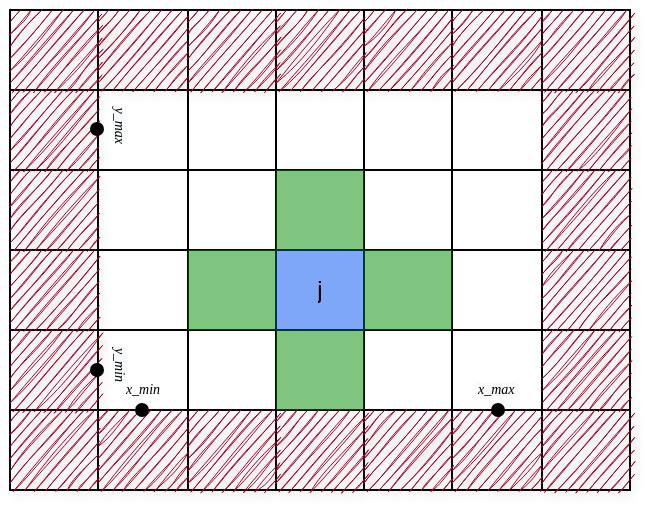 <mxfile version="13.6.2" type="device" pages="2"><diagram id="EtrJ1fLhHXyNMINX0zzC" name="Page-1"><mxGraphModel dx="357" dy="317" grid="0" gridSize="10" guides="1" tooltips="1" connect="1" arrows="1" fold="1" page="1" pageScale="1" pageWidth="850" pageHeight="1100" math="0" shadow="0"><root><mxCell id="0"/><mxCell id="1" parent="0"/><mxCell id="hqc2QXnLK9tGbgUKbMh8-470" value="" style="shape=table;html=1;whiteSpace=wrap;startSize=0;container=1;collapsible=0;childLayout=tableLayout;" parent="1" vertex="1"><mxGeometry x="280" y="370" width="310" height="240" as="geometry"/></mxCell><mxCell id="hqc2QXnLK9tGbgUKbMh8-513" style="shape=partialRectangle;html=1;whiteSpace=wrap;collapsible=0;dropTarget=0;pointerEvents=0;fillColor=none;top=0;left=0;bottom=0;right=0;points=[[0,0.5],[1,0.5]];portConstraint=eastwest;" parent="hqc2QXnLK9tGbgUKbMh8-470" vertex="1"><mxGeometry width="310" height="40" as="geometry"/></mxCell><mxCell id="hqc2QXnLK9tGbgUKbMh8-514" style="shape=partialRectangle;html=1;whiteSpace=wrap;connectable=0;overflow=hidden;top=0;left=0;bottom=0;right=0;fillColor=#a20025;dashed=1;strokeColor=#6F0000;fontColor=#ffffff;sketch=1;shadow=1;" parent="hqc2QXnLK9tGbgUKbMh8-513" vertex="1"><mxGeometry width="44" height="40" as="geometry"/></mxCell><mxCell id="hqc2QXnLK9tGbgUKbMh8-515" style="shape=partialRectangle;html=1;whiteSpace=wrap;connectable=0;overflow=hidden;top=0;left=0;bottom=0;right=0;fillColor=#a20025;dashed=1;strokeColor=#6F0000;fontColor=#ffffff;sketch=1;shadow=1;" parent="hqc2QXnLK9tGbgUKbMh8-513" vertex="1"><mxGeometry x="44" width="45" height="40" as="geometry"/></mxCell><mxCell id="hqc2QXnLK9tGbgUKbMh8-516" style="shape=partialRectangle;html=1;whiteSpace=wrap;connectable=0;overflow=hidden;top=0;left=0;bottom=0;right=0;fillColor=#a20025;dashed=1;strokeColor=#6F0000;fontColor=#ffffff;sketch=1;shadow=1;" parent="hqc2QXnLK9tGbgUKbMh8-513" vertex="1"><mxGeometry x="89" width="44" height="40" as="geometry"/></mxCell><mxCell id="hqc2QXnLK9tGbgUKbMh8-534" style="shape=partialRectangle;html=1;whiteSpace=wrap;connectable=0;overflow=hidden;top=0;left=0;bottom=0;right=0;fillColor=#a20025;dashed=1;strokeColor=#6F0000;fontColor=#ffffff;sketch=1;shadow=1;" parent="hqc2QXnLK9tGbgUKbMh8-513" vertex="1"><mxGeometry x="133" width="44" height="40" as="geometry"/></mxCell><mxCell id="hqc2QXnLK9tGbgUKbMh8-517" style="shape=partialRectangle;html=1;whiteSpace=wrap;connectable=0;overflow=hidden;top=0;left=0;bottom=0;right=0;fillColor=#a20025;dashed=1;strokeColor=#6F0000;fontColor=#ffffff;sketch=1;shadow=1;" parent="hqc2QXnLK9tGbgUKbMh8-513" vertex="1"><mxGeometry x="177" width="44" height="40" as="geometry"/></mxCell><mxCell id="hqc2QXnLK9tGbgUKbMh8-518" style="shape=partialRectangle;html=1;whiteSpace=wrap;connectable=0;overflow=hidden;top=0;left=0;bottom=0;right=0;fillColor=#a20025;dashed=1;strokeColor=#6F0000;fontColor=#ffffff;sketch=1;shadow=1;" parent="hqc2QXnLK9tGbgUKbMh8-513" vertex="1"><mxGeometry x="221" width="45" height="40" as="geometry"/></mxCell><mxCell id="hqc2QXnLK9tGbgUKbMh8-519" style="shape=partialRectangle;html=1;whiteSpace=wrap;connectable=0;overflow=hidden;top=0;left=0;bottom=0;right=0;fillColor=#a20025;dashed=1;strokeColor=#6F0000;fontColor=#ffffff;sketch=1;shadow=1;" parent="hqc2QXnLK9tGbgUKbMh8-513" vertex="1"><mxGeometry x="266" width="44" height="40" as="geometry"/></mxCell><mxCell id="hqc2QXnLK9tGbgUKbMh8-471" value="" style="shape=partialRectangle;html=1;whiteSpace=wrap;collapsible=0;dropTarget=0;pointerEvents=0;fillColor=none;top=0;left=0;bottom=0;right=0;points=[[0,0.5],[1,0.5]];portConstraint=eastwest;" parent="hqc2QXnLK9tGbgUKbMh8-470" vertex="1"><mxGeometry y="40" width="310" height="40" as="geometry"/></mxCell><mxCell id="hqc2QXnLK9tGbgUKbMh8-507" style="shape=partialRectangle;html=1;whiteSpace=wrap;connectable=0;overflow=hidden;top=0;left=0;bottom=0;right=0;fillColor=#a20025;dashed=1;strokeColor=#6F0000;fontColor=#ffffff;sketch=1;shadow=1;" parent="hqc2QXnLK9tGbgUKbMh8-471" vertex="1"><mxGeometry width="44" height="40" as="geometry"/></mxCell><mxCell id="hqc2QXnLK9tGbgUKbMh8-472" value="" style="shape=partialRectangle;html=1;whiteSpace=wrap;connectable=0;overflow=hidden;fillColor=none;top=0;left=0;bottom=0;right=0;" parent="hqc2QXnLK9tGbgUKbMh8-471" vertex="1"><mxGeometry x="44" width="45" height="40" as="geometry"/></mxCell><mxCell id="hqc2QXnLK9tGbgUKbMh8-473" value="" style="shape=partialRectangle;html=1;whiteSpace=wrap;connectable=0;overflow=hidden;fillColor=none;top=0;left=0;bottom=0;right=0;" parent="hqc2QXnLK9tGbgUKbMh8-471" vertex="1"><mxGeometry x="89" width="44" height="40" as="geometry"/></mxCell><mxCell id="hqc2QXnLK9tGbgUKbMh8-535" style="shape=partialRectangle;html=1;whiteSpace=wrap;connectable=0;overflow=hidden;fillColor=none;top=0;left=0;bottom=0;right=0;" parent="hqc2QXnLK9tGbgUKbMh8-471" vertex="1"><mxGeometry x="133" width="44" height="40" as="geometry"/></mxCell><mxCell id="hqc2QXnLK9tGbgUKbMh8-474" value="" style="shape=partialRectangle;html=1;whiteSpace=wrap;connectable=0;overflow=hidden;fillColor=none;top=0;left=0;bottom=0;right=0;" parent="hqc2QXnLK9tGbgUKbMh8-471" vertex="1"><mxGeometry x="177" width="44" height="40" as="geometry"/></mxCell><mxCell id="hqc2QXnLK9tGbgUKbMh8-475" value="" style="shape=partialRectangle;html=1;whiteSpace=wrap;connectable=0;overflow=hidden;fillColor=none;top=0;left=0;bottom=0;right=0;" parent="hqc2QXnLK9tGbgUKbMh8-471" vertex="1"><mxGeometry x="221" width="45" height="40" as="geometry"/></mxCell><mxCell id="hqc2QXnLK9tGbgUKbMh8-476" value="" style="shape=partialRectangle;html=1;whiteSpace=wrap;connectable=0;overflow=hidden;top=0;left=0;bottom=0;right=0;fillColor=#a20025;dashed=1;strokeColor=#6F0000;fontColor=#ffffff;sketch=1;shadow=1;" parent="hqc2QXnLK9tGbgUKbMh8-471" vertex="1"><mxGeometry x="266" width="44" height="40" as="geometry"/></mxCell><mxCell id="hqc2QXnLK9tGbgUKbMh8-477" value="" style="shape=partialRectangle;html=1;whiteSpace=wrap;collapsible=0;dropTarget=0;pointerEvents=0;fillColor=none;top=0;left=0;bottom=0;right=0;points=[[0,0.5],[1,0.5]];portConstraint=eastwest;" parent="hqc2QXnLK9tGbgUKbMh8-470" vertex="1"><mxGeometry y="80" width="310" height="40" as="geometry"/></mxCell><mxCell id="hqc2QXnLK9tGbgUKbMh8-508" style="shape=partialRectangle;html=1;whiteSpace=wrap;connectable=0;overflow=hidden;top=0;left=0;bottom=0;right=0;fillColor=#a20025;dashed=1;strokeColor=#6F0000;fontColor=#ffffff;sketch=1;shadow=1;" parent="hqc2QXnLK9tGbgUKbMh8-477" vertex="1"><mxGeometry width="44" height="40" as="geometry"/></mxCell><mxCell id="hqc2QXnLK9tGbgUKbMh8-478" value="" style="shape=partialRectangle;html=1;whiteSpace=wrap;connectable=0;overflow=hidden;fillColor=none;top=0;left=0;bottom=0;right=0;" parent="hqc2QXnLK9tGbgUKbMh8-477" vertex="1"><mxGeometry x="44" width="45" height="40" as="geometry"/></mxCell><mxCell id="hqc2QXnLK9tGbgUKbMh8-479" value="" style="shape=partialRectangle;html=1;whiteSpace=wrap;connectable=0;overflow=hidden;fillColor=none;top=0;left=0;bottom=0;right=0;" parent="hqc2QXnLK9tGbgUKbMh8-477" vertex="1"><mxGeometry x="89" width="44" height="40" as="geometry"/></mxCell><mxCell id="hqc2QXnLK9tGbgUKbMh8-536" value="" style="shape=partialRectangle;html=1;whiteSpace=wrap;connectable=0;overflow=hidden;fillColor=#008a00;top=0;left=0;bottom=0;right=0;sketch=0;strokeColor=#005700;fontColor=#ffffff;opacity=50;" parent="hqc2QXnLK9tGbgUKbMh8-477" vertex="1"><mxGeometry x="133" width="44" height="40" as="geometry"/></mxCell><mxCell id="hqc2QXnLK9tGbgUKbMh8-480" value="" style="shape=partialRectangle;html=1;whiteSpace=wrap;connectable=0;overflow=hidden;fillColor=none;top=0;left=0;bottom=0;right=0;strokeColor=#6600CC;" parent="hqc2QXnLK9tGbgUKbMh8-477" vertex="1"><mxGeometry x="177" width="44" height="40" as="geometry"/></mxCell><mxCell id="hqc2QXnLK9tGbgUKbMh8-481" value="" style="shape=partialRectangle;html=1;whiteSpace=wrap;connectable=0;overflow=hidden;fillColor=none;top=0;left=0;bottom=0;right=0;" parent="hqc2QXnLK9tGbgUKbMh8-477" vertex="1"><mxGeometry x="221" width="45" height="40" as="geometry"/></mxCell><mxCell id="hqc2QXnLK9tGbgUKbMh8-482" value="" style="shape=partialRectangle;html=1;whiteSpace=wrap;connectable=0;overflow=hidden;top=0;left=0;bottom=0;right=0;fillColor=#a20025;dashed=1;strokeColor=#6F0000;fontColor=#ffffff;sketch=1;shadow=1;" parent="hqc2QXnLK9tGbgUKbMh8-477" vertex="1"><mxGeometry x="266" width="44" height="40" as="geometry"/></mxCell><mxCell id="hqc2QXnLK9tGbgUKbMh8-489" value="" style="shape=partialRectangle;html=1;whiteSpace=wrap;collapsible=0;dropTarget=0;pointerEvents=0;fillColor=none;top=0;left=0;bottom=0;right=0;points=[[0,0.5],[1,0.5]];portConstraint=eastwest;" parent="hqc2QXnLK9tGbgUKbMh8-470" vertex="1"><mxGeometry y="120" width="310" height="40" as="geometry"/></mxCell><mxCell id="hqc2QXnLK9tGbgUKbMh8-510" style="shape=partialRectangle;html=1;whiteSpace=wrap;connectable=0;overflow=hidden;top=0;left=0;bottom=0;right=0;fillColor=#a20025;dashed=1;strokeColor=#6F0000;fontColor=#ffffff;sketch=1;shadow=1;" parent="hqc2QXnLK9tGbgUKbMh8-489" vertex="1"><mxGeometry width="44" height="40" as="geometry"/></mxCell><mxCell id="hqc2QXnLK9tGbgUKbMh8-490" value="" style="shape=partialRectangle;html=1;whiteSpace=wrap;connectable=0;overflow=hidden;fillColor=none;top=0;left=0;bottom=0;right=0;" parent="hqc2QXnLK9tGbgUKbMh8-489" vertex="1"><mxGeometry x="44" width="45" height="40" as="geometry"/></mxCell><mxCell id="hqc2QXnLK9tGbgUKbMh8-491" value="" style="shape=partialRectangle;html=1;whiteSpace=wrap;connectable=0;overflow=hidden;fillColor=#008a00;top=0;left=0;bottom=0;right=0;strokeColor=#005700;fontColor=#ffffff;opacity=50;" parent="hqc2QXnLK9tGbgUKbMh8-489" vertex="1"><mxGeometry x="89" width="44" height="40" as="geometry"/></mxCell><mxCell id="hqc2QXnLK9tGbgUKbMh8-538" value="&lt;font color=&quot;#000000&quot;&gt;j&lt;/font&gt;" style="shape=partialRectangle;html=1;whiteSpace=wrap;connectable=0;overflow=hidden;fillColor=#0050ef;top=0;left=0;bottom=0;right=0;strokeColor=#001DBC;fontColor=#ffffff;opacity=50;" parent="hqc2QXnLK9tGbgUKbMh8-489" vertex="1"><mxGeometry x="133" width="44" height="40" as="geometry"/></mxCell><mxCell id="hqc2QXnLK9tGbgUKbMh8-492" value="" style="shape=partialRectangle;html=1;whiteSpace=wrap;connectable=0;overflow=hidden;fillColor=#008a00;top=0;left=0;bottom=0;right=0;strokeColor=#005700;fontColor=#ffffff;opacity=50;" parent="hqc2QXnLK9tGbgUKbMh8-489" vertex="1"><mxGeometry x="177" width="44" height="40" as="geometry"/></mxCell><mxCell id="hqc2QXnLK9tGbgUKbMh8-493" value="" style="shape=partialRectangle;html=1;whiteSpace=wrap;connectable=0;overflow=hidden;fillColor=none;top=0;left=0;bottom=0;right=0;" parent="hqc2QXnLK9tGbgUKbMh8-489" vertex="1"><mxGeometry x="221" width="45" height="40" as="geometry"/></mxCell><mxCell id="hqc2QXnLK9tGbgUKbMh8-494" value="" style="shape=partialRectangle;html=1;whiteSpace=wrap;connectable=0;overflow=hidden;top=0;left=0;bottom=0;right=0;fillColor=#a20025;dashed=1;strokeColor=#6F0000;fontColor=#ffffff;sketch=1;shadow=1;" parent="hqc2QXnLK9tGbgUKbMh8-489" vertex="1"><mxGeometry x="266" width="44" height="40" as="geometry"/></mxCell><mxCell id="hqc2QXnLK9tGbgUKbMh8-495" value="" style="shape=partialRectangle;html=1;whiteSpace=wrap;collapsible=0;dropTarget=0;pointerEvents=0;fillColor=none;top=0;left=0;bottom=0;right=0;points=[[0,0.5],[1,0.5]];portConstraint=eastwest;" parent="hqc2QXnLK9tGbgUKbMh8-470" vertex="1"><mxGeometry y="160" width="310" height="40" as="geometry"/></mxCell><mxCell id="hqc2QXnLK9tGbgUKbMh8-511" style="shape=partialRectangle;html=1;whiteSpace=wrap;connectable=0;overflow=hidden;top=0;left=0;bottom=0;right=0;fillColor=#a20025;dashed=1;strokeColor=#6F0000;fontColor=#ffffff;sketch=1;shadow=1;" parent="hqc2QXnLK9tGbgUKbMh8-495" vertex="1"><mxGeometry width="44" height="40" as="geometry"/></mxCell><mxCell id="hqc2QXnLK9tGbgUKbMh8-496" value="" style="shape=partialRectangle;html=1;whiteSpace=wrap;connectable=0;overflow=hidden;fillColor=none;top=0;left=0;bottom=0;right=0;" parent="hqc2QXnLK9tGbgUKbMh8-495" vertex="1"><mxGeometry x="44" width="45" height="40" as="geometry"/></mxCell><mxCell id="hqc2QXnLK9tGbgUKbMh8-497" value="" style="shape=partialRectangle;html=1;whiteSpace=wrap;connectable=0;overflow=hidden;fillColor=none;top=0;left=0;bottom=0;right=0;" parent="hqc2QXnLK9tGbgUKbMh8-495" vertex="1"><mxGeometry x="89" width="44" height="40" as="geometry"/></mxCell><mxCell id="hqc2QXnLK9tGbgUKbMh8-539" style="shape=partialRectangle;html=1;whiteSpace=wrap;connectable=0;overflow=hidden;fillColor=#008a00;top=0;left=0;bottom=0;right=0;strokeColor=#005700;fontColor=#ffffff;opacity=50;" parent="hqc2QXnLK9tGbgUKbMh8-495" vertex="1"><mxGeometry x="133" width="44" height="40" as="geometry"/></mxCell><mxCell id="hqc2QXnLK9tGbgUKbMh8-498" value="" style="shape=partialRectangle;html=1;whiteSpace=wrap;connectable=0;overflow=hidden;fillColor=none;top=0;left=0;bottom=0;right=0;" parent="hqc2QXnLK9tGbgUKbMh8-495" vertex="1"><mxGeometry x="177" width="44" height="40" as="geometry"/></mxCell><mxCell id="hqc2QXnLK9tGbgUKbMh8-499" value="" style="shape=partialRectangle;html=1;whiteSpace=wrap;connectable=0;overflow=hidden;fillColor=none;top=0;left=0;bottom=0;right=0;" parent="hqc2QXnLK9tGbgUKbMh8-495" vertex="1"><mxGeometry x="221" width="45" height="40" as="geometry"/></mxCell><mxCell id="hqc2QXnLK9tGbgUKbMh8-500" value="" style="shape=partialRectangle;html=1;whiteSpace=wrap;connectable=0;overflow=hidden;top=0;left=0;bottom=0;right=0;fillColor=#a20025;dashed=1;strokeColor=#6F0000;fontColor=#ffffff;sketch=1;shadow=1;" parent="hqc2QXnLK9tGbgUKbMh8-495" vertex="1"><mxGeometry x="266" width="44" height="40" as="geometry"/></mxCell><mxCell id="hqc2QXnLK9tGbgUKbMh8-501" value="" style="shape=partialRectangle;html=1;whiteSpace=wrap;collapsible=0;dropTarget=0;pointerEvents=0;fillColor=none;top=0;left=0;bottom=0;right=0;points=[[0,0.5],[1,0.5]];portConstraint=eastwest;" parent="hqc2QXnLK9tGbgUKbMh8-470" vertex="1"><mxGeometry y="200" width="310" height="40" as="geometry"/></mxCell><mxCell id="hqc2QXnLK9tGbgUKbMh8-512" style="shape=partialRectangle;html=1;whiteSpace=wrap;connectable=0;overflow=hidden;top=0;left=0;bottom=0;right=0;fillColor=#a20025;dashed=1;strokeColor=#6F0000;fontColor=#ffffff;sketch=1;shadow=1;" parent="hqc2QXnLK9tGbgUKbMh8-501" vertex="1"><mxGeometry width="44" height="40" as="geometry"/></mxCell><mxCell id="hqc2QXnLK9tGbgUKbMh8-502" value="" style="shape=partialRectangle;html=1;whiteSpace=wrap;connectable=0;overflow=hidden;top=0;left=0;bottom=0;right=0;fillColor=#a20025;dashed=1;strokeColor=#6F0000;fontColor=#ffffff;sketch=1;shadow=1;" parent="hqc2QXnLK9tGbgUKbMh8-501" vertex="1"><mxGeometry x="44" width="45" height="40" as="geometry"/></mxCell><mxCell id="hqc2QXnLK9tGbgUKbMh8-503" value="" style="shape=partialRectangle;html=1;whiteSpace=wrap;connectable=0;overflow=hidden;top=0;left=0;bottom=0;right=0;fillColor=#a20025;dashed=1;strokeColor=#6F0000;fontColor=#ffffff;sketch=1;shadow=1;" parent="hqc2QXnLK9tGbgUKbMh8-501" vertex="1"><mxGeometry x="89" width="44" height="40" as="geometry"/></mxCell><mxCell id="hqc2QXnLK9tGbgUKbMh8-540" style="shape=partialRectangle;html=1;whiteSpace=wrap;connectable=0;overflow=hidden;top=0;left=0;bottom=0;right=0;fillColor=#a20025;dashed=1;strokeColor=#6F0000;fontColor=#ffffff;sketch=1;shadow=1;" parent="hqc2QXnLK9tGbgUKbMh8-501" vertex="1"><mxGeometry x="133" width="44" height="40" as="geometry"/></mxCell><mxCell id="hqc2QXnLK9tGbgUKbMh8-504" value="" style="shape=partialRectangle;html=1;whiteSpace=wrap;connectable=0;overflow=hidden;top=0;left=0;bottom=0;right=0;fillColor=#a20025;dashed=1;strokeColor=#6F0000;fontColor=#ffffff;sketch=1;shadow=1;" parent="hqc2QXnLK9tGbgUKbMh8-501" vertex="1"><mxGeometry x="177" width="44" height="40" as="geometry"/></mxCell><mxCell id="hqc2QXnLK9tGbgUKbMh8-505" value="" style="shape=partialRectangle;html=1;whiteSpace=wrap;connectable=0;overflow=hidden;top=0;left=0;bottom=0;right=0;fillColor=#a20025;dashed=1;strokeColor=#6F0000;fontColor=#ffffff;sketch=1;shadow=1;" parent="hqc2QXnLK9tGbgUKbMh8-501" vertex="1"><mxGeometry x="221" width="45" height="40" as="geometry"/></mxCell><mxCell id="hqc2QXnLK9tGbgUKbMh8-506" value="" style="shape=partialRectangle;html=1;whiteSpace=wrap;connectable=0;overflow=hidden;top=0;left=0;bottom=0;right=0;fillColor=#a20025;dashed=1;strokeColor=#6F0000;fontColor=#ffffff;sketch=1;shadow=1;" parent="hqc2QXnLK9tGbgUKbMh8-501" vertex="1"><mxGeometry x="266" width="44" height="40" as="geometry"/></mxCell><mxCell id="hqc2QXnLK9tGbgUKbMh8-542" value="&lt;font style=&quot;font-size: 7px&quot; face=&quot;Iwona&quot;&gt;&lt;i&gt;x_min&lt;/i&gt;&lt;/font&gt;" style="text;html=1;align=center;verticalAlign=middle;resizable=0;points=[];autosize=1;" parent="1" vertex="1"><mxGeometry x="332.5" y="548" width="27" height="19" as="geometry"/></mxCell><mxCell id="hqc2QXnLK9tGbgUKbMh8-553" value="&lt;span style=&quot;color: rgb(0 , 0 , 0) ; font-size: 7px ; font-weight: 400 ; letter-spacing: normal ; text-align: center ; text-indent: 0px ; text-transform: none ; word-spacing: 0px ; background-color: rgb(248 , 249 , 250) ; display: inline ; float: none&quot;&gt;&lt;i&gt;&lt;font face=&quot;Iwona&quot;&gt;x_max&lt;/font&gt;&lt;/i&gt;&lt;br&gt;&lt;/span&gt;" style="text;whiteSpace=wrap;html=1;" parent="1" vertex="1"><mxGeometry x="512" y="544" width="24" height="17" as="geometry"/></mxCell><mxCell id="hqc2QXnLK9tGbgUKbMh8-554" value="&lt;span style=&quot;color: rgb(0 , 0 , 0) ; font-size: 7px ; font-weight: 400 ; letter-spacing: normal ; text-align: center ; text-indent: 0px ; text-transform: none ; word-spacing: 0px ; background-color: rgb(248 , 249 , 250) ; display: inline ; float: none&quot;&gt;&lt;i&gt;&lt;font face=&quot;Iwona&quot;&gt;y_min&lt;/font&gt;&lt;/i&gt;&lt;/span&gt;" style="text;whiteSpace=wrap;html=1;labelPosition=center;verticalLabelPosition=middle;align=center;verticalAlign=middle;rotation=90;" parent="1" vertex="1"><mxGeometry x="326.5" y="544" width="20" height="6" as="geometry"/></mxCell><mxCell id="hqc2QXnLK9tGbgUKbMh8-555" value="&lt;span style=&quot;color: rgb(0 , 0 , 0) ; font-size: 7px ; font-weight: 400 ; letter-spacing: normal ; text-align: center ; text-indent: 0px ; text-transform: none ; word-spacing: 0px ; background-color: rgb(248 , 249 , 250) ; display: inline ; float: none&quot;&gt;&lt;i&gt;&lt;font face=&quot;Iwona&quot;&gt;y_max&lt;/font&gt;&lt;/i&gt;&lt;/span&gt;" style="text;whiteSpace=wrap;html=1;rotation=90;" parent="1" vertex="1"><mxGeometry x="334.75" y="423" width="22.5" height="9.5" as="geometry"/></mxCell><mxCell id="AIJVvlZdwDiXmRDTCCgc-2" value="" style="ellipse;whiteSpace=wrap;html=1;aspect=fixed;fillColor=#000000;" vertex="1" parent="1"><mxGeometry x="343" y="567" width="6" height="6" as="geometry"/></mxCell><mxCell id="AIJVvlZdwDiXmRDTCCgc-3" value="" style="ellipse;whiteSpace=wrap;html=1;aspect=fixed;fillColor=#000000;" vertex="1" parent="1"><mxGeometry x="521" y="567" width="6" height="6" as="geometry"/></mxCell><mxCell id="AIJVvlZdwDiXmRDTCCgc-4" value="" style="ellipse;whiteSpace=wrap;html=1;aspect=fixed;fillColor=#000000;direction=south;" vertex="1" parent="1"><mxGeometry x="320.5" y="547" width="6" height="6" as="geometry"/></mxCell><mxCell id="AIJVvlZdwDiXmRDTCCgc-5" value="" style="ellipse;whiteSpace=wrap;html=1;aspect=fixed;fillColor=#000000;" vertex="1" parent="1"><mxGeometry x="320.5" y="426.5" width="6" height="6" as="geometry"/></mxCell></root></mxGraphModel></diagram><diagram id="DTuSow96UljdjI944EZO" name="Page-2"><mxGraphModel dx="1072" dy="952" grid="1" gridSize="10" guides="1" tooltips="1" connect="1" arrows="1" fold="1" page="1" pageScale="1" pageWidth="827" pageHeight="1169" math="0" shadow="0"><root><mxCell id="i4CrEDuZQFpdRjNgwPaO-0"/><mxCell id="i4CrEDuZQFpdRjNgwPaO-1" parent="i4CrEDuZQFpdRjNgwPaO-0"/><mxCell id="i4CrEDuZQFpdRjNgwPaO-2" value="" style="shape=table;html=1;whiteSpace=wrap;startSize=0;container=1;collapsible=0;childLayout=tableLayout;dashed=1;" parent="i4CrEDuZQFpdRjNgwPaO-1" vertex="1"><mxGeometry x="380" y="470" width="80" height="40" as="geometry"/></mxCell><mxCell id="i4CrEDuZQFpdRjNgwPaO-3" value="" style="shape=partialRectangle;html=1;whiteSpace=wrap;collapsible=0;dropTarget=0;pointerEvents=0;fillColor=none;top=0;left=0;bottom=0;right=0;points=[[0,0.5],[1,0.5]];portConstraint=eastwest;" parent="i4CrEDuZQFpdRjNgwPaO-2" vertex="1"><mxGeometry width="80" height="40" as="geometry"/></mxCell><mxCell id="i4CrEDuZQFpdRjNgwPaO-4" value="" style="shape=partialRectangle;html=1;whiteSpace=wrap;connectable=0;overflow=hidden;top=0;left=0;bottom=0;right=0;strokeColor=#001DBC;fontColor=#ffffff;opacity=40;fillColor=#0000FF;" parent="i4CrEDuZQFpdRjNgwPaO-3" vertex="1"><mxGeometry width="40" height="40" as="geometry"/></mxCell><mxCell id="i4CrEDuZQFpdRjNgwPaO-5" value="" style="shape=partialRectangle;html=1;whiteSpace=wrap;connectable=0;overflow=hidden;top=0;left=0;bottom=0;right=0;strokeColor=#005700;fontColor=#ffffff;opacity=50;fillColor=#009900;" parent="i4CrEDuZQFpdRjNgwPaO-3" vertex="1"><mxGeometry x="40" width="40" height="40" as="geometry"/></mxCell><mxCell id="i4CrEDuZQFpdRjNgwPaO-7" value="" style="endArrow=classic;html=1;strokeWidth=2;opacity=50;" parent="i4CrEDuZQFpdRjNgwPaO-1" edge="1"><mxGeometry width="50" height="50" relative="1" as="geometry"><mxPoint x="420" y="489.88" as="sourcePoint"/><mxPoint x="450" y="489.88" as="targetPoint"/></mxGeometry></mxCell><mxCell id="i4CrEDuZQFpdRjNgwPaO-8" value="" style="shape=curlyBracket;whiteSpace=wrap;html=1;rounded=1;shadow=0;comic=0;sketch=0;strokeWidth=1;fillColor=none;gradientColor=none;opacity=50;" parent="i4CrEDuZQFpdRjNgwPaO-1" vertex="1"><mxGeometry x="410" y="470" width="10" height="40" as="geometry"/></mxCell><mxCell id="i4CrEDuZQFpdRjNgwPaO-9" value="&lt;font face=&quot;Iwona&quot;&gt;n&lt;sub&gt;jk&lt;/sub&gt;&lt;/font&gt;" style="text;html=1;align=center;verticalAlign=middle;resizable=0;points=[];autosize=1;" parent="i4CrEDuZQFpdRjNgwPaO-1" vertex="1"><mxGeometry x="430" y="470" width="30" height="20" as="geometry"/></mxCell><mxCell id="i4CrEDuZQFpdRjNgwPaO-10" value="&lt;sub&gt;&lt;span style=&quot;font-size: 12px&quot;&gt;l&lt;/span&gt;jk&lt;/sub&gt;" style="text;html=1;align=center;verticalAlign=middle;resizable=0;points=[];autosize=1;rotation=90;fontFamily=Iwona;" parent="i4CrEDuZQFpdRjNgwPaO-1" vertex="1"><mxGeometry x="395" y="480" width="30" height="20" as="geometry"/></mxCell><mxCell id="i4CrEDuZQFpdRjNgwPaO-11" value="&lt;font face=&quot;Iwona&quot; color=&quot;#0000ff&quot;&gt;j&lt;/font&gt;" style="text;html=1;align=center;verticalAlign=middle;resizable=0;points=[];autosize=1;" parent="i4CrEDuZQFpdRjNgwPaO-1" vertex="1"><mxGeometry x="360" y="480" width="20" height="20" as="geometry"/></mxCell><mxCell id="i4CrEDuZQFpdRjNgwPaO-12" value="&lt;font face=&quot;Iwona&quot; color=&quot;#009900&quot;&gt;k&lt;/font&gt;" style="text;html=1;align=center;verticalAlign=middle;resizable=0;points=[];autosize=1;" parent="i4CrEDuZQFpdRjNgwPaO-1" vertex="1"><mxGeometry x="460" y="480" width="20" height="20" as="geometry"/></mxCell></root></mxGraphModel></diagram></mxfile>